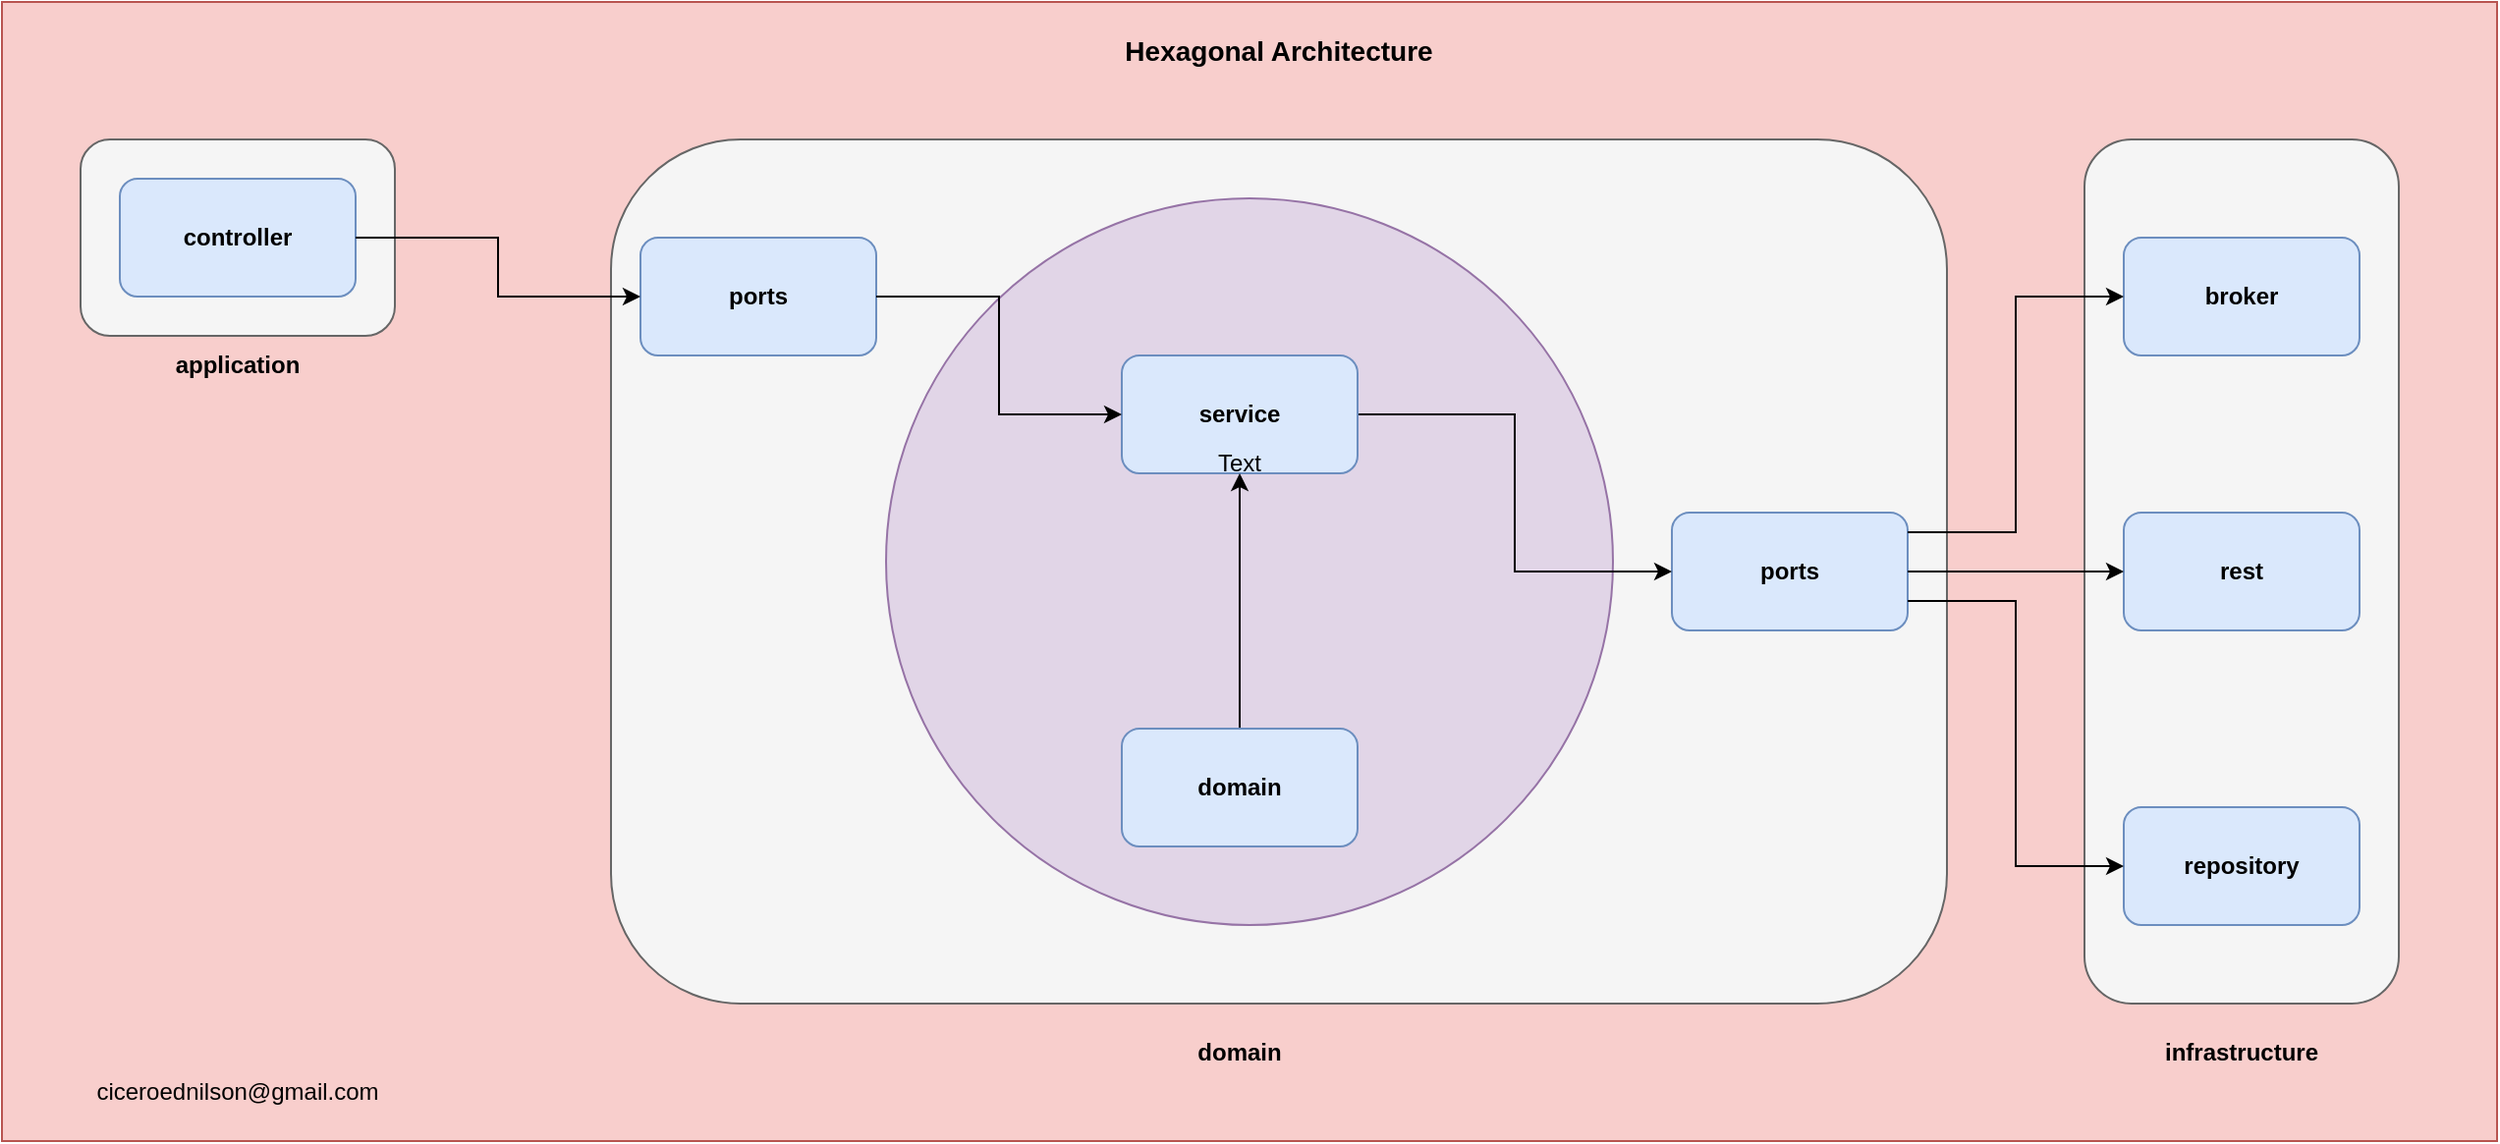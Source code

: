 <mxfile version="24.8.4">
  <diagram name="Page-1" id="hhjTZ562ztWlgRHuaLM0">
    <mxGraphModel dx="2212" dy="780" grid="1" gridSize="10" guides="1" tooltips="1" connect="1" arrows="1" fold="1" page="1" pageScale="1" pageWidth="850" pageHeight="1100" math="0" shadow="0">
      <root>
        <mxCell id="0" />
        <mxCell id="1" parent="0" />
        <mxCell id="e7YwpCGllWk7aECOOo9c-38" value="" style="rounded=0;whiteSpace=wrap;html=1;fillColor=#f8cecc;strokeColor=#b85450;" vertex="1" parent="1">
          <mxGeometry x="-20" y="50" width="1270" height="580" as="geometry" />
        </mxCell>
        <mxCell id="e7YwpCGllWk7aECOOo9c-7" value="" style="rounded=1;whiteSpace=wrap;html=1;fillColor=#f5f5f5;fontColor=#333333;strokeColor=#666666;" vertex="1" parent="1">
          <mxGeometry x="20" y="120" width="160" height="100" as="geometry" />
        </mxCell>
        <mxCell id="e7YwpCGllWk7aECOOo9c-2" value="&lt;b&gt;controller&lt;/b&gt;" style="rounded=1;whiteSpace=wrap;html=1;fillColor=#dae8fc;strokeColor=#6c8ebf;" vertex="1" parent="1">
          <mxGeometry x="40" y="140" width="120" height="60" as="geometry" />
        </mxCell>
        <mxCell id="e7YwpCGllWk7aECOOo9c-3" value="domain" style="text;html=1;align=center;verticalAlign=middle;whiteSpace=wrap;rounded=0;fontStyle=1" vertex="1" parent="1">
          <mxGeometry x="580" y="570" width="60" height="30" as="geometry" />
        </mxCell>
        <mxCell id="e7YwpCGllWk7aECOOo9c-4" value="application" style="text;html=1;align=center;verticalAlign=middle;whiteSpace=wrap;rounded=0;fontStyle=1" vertex="1" parent="1">
          <mxGeometry x="70" y="220" width="60" height="30" as="geometry" />
        </mxCell>
        <mxCell id="e7YwpCGllWk7aECOOo9c-8" value="" style="rounded=1;whiteSpace=wrap;html=1;fillColor=#f5f5f5;fontColor=#333333;strokeColor=#666666;" vertex="1" parent="1">
          <mxGeometry x="290" y="120" width="680" height="440" as="geometry" />
        </mxCell>
        <mxCell id="e7YwpCGllWk7aECOOo9c-5" value="&lt;b&gt;ports&lt;/b&gt;" style="rounded=1;whiteSpace=wrap;html=1;fillColor=#dae8fc;strokeColor=#6c8ebf;" vertex="1" parent="1">
          <mxGeometry x="305" y="170" width="120" height="60" as="geometry" />
        </mxCell>
        <mxCell id="e7YwpCGllWk7aECOOo9c-9" value="&lt;b&gt;ports&lt;/b&gt;" style="rounded=1;whiteSpace=wrap;html=1;fillColor=#dae8fc;strokeColor=#6c8ebf;" vertex="1" parent="1">
          <mxGeometry x="830" y="310" width="120" height="60" as="geometry" />
        </mxCell>
        <mxCell id="e7YwpCGllWk7aECOOo9c-1" value="" style="ellipse;whiteSpace=wrap;html=1;aspect=fixed;fillColor=#e1d5e7;strokeColor=#9673a6;" vertex="1" parent="1">
          <mxGeometry x="430" y="150" width="370" height="370" as="geometry" />
        </mxCell>
        <mxCell id="e7YwpCGllWk7aECOOo9c-15" style="edgeStyle=orthogonalEdgeStyle;rounded=0;orthogonalLoop=1;jettySize=auto;html=1;entryX=0;entryY=0.5;entryDx=0;entryDy=0;" edge="1" parent="1" source="e7YwpCGllWk7aECOOo9c-10" target="e7YwpCGllWk7aECOOo9c-9">
          <mxGeometry relative="1" as="geometry" />
        </mxCell>
        <mxCell id="e7YwpCGllWk7aECOOo9c-10" value="&lt;b&gt;service&lt;/b&gt;" style="rounded=1;whiteSpace=wrap;html=1;fillColor=#dae8fc;strokeColor=#6c8ebf;" vertex="1" parent="1">
          <mxGeometry x="550" y="230" width="120" height="60" as="geometry" />
        </mxCell>
        <mxCell id="e7YwpCGllWk7aECOOo9c-12" style="edgeStyle=orthogonalEdgeStyle;rounded=0;orthogonalLoop=1;jettySize=auto;html=1;" edge="1" parent="1" source="e7YwpCGllWk7aECOOo9c-11" target="e7YwpCGllWk7aECOOo9c-10">
          <mxGeometry relative="1" as="geometry" />
        </mxCell>
        <mxCell id="e7YwpCGllWk7aECOOo9c-11" value="&lt;b&gt;domain&lt;/b&gt;" style="rounded=1;whiteSpace=wrap;html=1;fillColor=#dae8fc;strokeColor=#6c8ebf;" vertex="1" parent="1">
          <mxGeometry x="550" y="420" width="120" height="60" as="geometry" />
        </mxCell>
        <mxCell id="e7YwpCGllWk7aECOOo9c-16" value="" style="rounded=1;whiteSpace=wrap;html=1;fillColor=#f5f5f5;fontColor=#333333;strokeColor=#666666;" vertex="1" parent="1">
          <mxGeometry x="1040" y="120" width="160" height="440" as="geometry" />
        </mxCell>
        <mxCell id="e7YwpCGllWk7aECOOo9c-14" style="edgeStyle=orthogonalEdgeStyle;rounded=0;orthogonalLoop=1;jettySize=auto;html=1;" edge="1" parent="1" source="e7YwpCGllWk7aECOOo9c-5" target="e7YwpCGllWk7aECOOo9c-10">
          <mxGeometry relative="1" as="geometry" />
        </mxCell>
        <mxCell id="e7YwpCGllWk7aECOOo9c-17" value="&lt;b&gt;repository&lt;/b&gt;" style="rounded=1;whiteSpace=wrap;html=1;fillColor=#dae8fc;strokeColor=#6c8ebf;" vertex="1" parent="1">
          <mxGeometry x="1060" y="460" width="120" height="60" as="geometry" />
        </mxCell>
        <mxCell id="e7YwpCGllWk7aECOOo9c-19" value="&lt;b&gt;rest&lt;/b&gt;" style="rounded=1;whiteSpace=wrap;html=1;fillColor=#dae8fc;strokeColor=#6c8ebf;" vertex="1" parent="1">
          <mxGeometry x="1060" y="310" width="120" height="60" as="geometry" />
        </mxCell>
        <mxCell id="e7YwpCGllWk7aECOOo9c-21" value="&lt;b&gt;broker&lt;/b&gt;" style="rounded=1;whiteSpace=wrap;html=1;fillColor=#dae8fc;strokeColor=#6c8ebf;" vertex="1" parent="1">
          <mxGeometry x="1060" y="170" width="120" height="60" as="geometry" />
        </mxCell>
        <mxCell id="e7YwpCGllWk7aECOOo9c-32" style="edgeStyle=orthogonalEdgeStyle;rounded=0;orthogonalLoop=1;jettySize=auto;html=1;entryX=0;entryY=0.5;entryDx=0;entryDy=0;" edge="1" parent="1" source="e7YwpCGllWk7aECOOo9c-9" target="e7YwpCGllWk7aECOOo9c-21">
          <mxGeometry relative="1" as="geometry">
            <Array as="points">
              <mxPoint x="1005" y="320" />
              <mxPoint x="1005" y="200" />
            </Array>
          </mxGeometry>
        </mxCell>
        <mxCell id="e7YwpCGllWk7aECOOo9c-33" style="edgeStyle=orthogonalEdgeStyle;rounded=0;orthogonalLoop=1;jettySize=auto;html=1;exitX=1;exitY=0.75;exitDx=0;exitDy=0;entryX=0;entryY=0.5;entryDx=0;entryDy=0;" edge="1" parent="1" source="e7YwpCGllWk7aECOOo9c-9" target="e7YwpCGllWk7aECOOo9c-17">
          <mxGeometry relative="1" as="geometry" />
        </mxCell>
        <mxCell id="e7YwpCGllWk7aECOOo9c-36" style="edgeStyle=orthogonalEdgeStyle;rounded=0;orthogonalLoop=1;jettySize=auto;html=1;" edge="1" parent="1" source="e7YwpCGllWk7aECOOo9c-9" target="e7YwpCGllWk7aECOOo9c-19">
          <mxGeometry relative="1" as="geometry" />
        </mxCell>
        <mxCell id="e7YwpCGllWk7aECOOo9c-37" value="infrastructure" style="text;html=1;align=center;verticalAlign=middle;whiteSpace=wrap;rounded=0;fontStyle=1" vertex="1" parent="1">
          <mxGeometry x="1090" y="570" width="60" height="30" as="geometry" />
        </mxCell>
        <mxCell id="e7YwpCGllWk7aECOOo9c-13" style="edgeStyle=orthogonalEdgeStyle;rounded=0;orthogonalLoop=1;jettySize=auto;html=1;entryX=0;entryY=0.5;entryDx=0;entryDy=0;" edge="1" parent="1" source="e7YwpCGllWk7aECOOo9c-2" target="e7YwpCGllWk7aECOOo9c-5">
          <mxGeometry relative="1" as="geometry" />
        </mxCell>
        <mxCell id="e7YwpCGllWk7aECOOo9c-40" value="Text" style="text;html=1;align=center;verticalAlign=middle;whiteSpace=wrap;rounded=0;" vertex="1" parent="1">
          <mxGeometry x="580" y="270" width="60" height="30" as="geometry" />
        </mxCell>
        <mxCell id="e7YwpCGllWk7aECOOo9c-41" value="ciceroednilson@gmail.com" style="text;html=1;align=center;verticalAlign=middle;whiteSpace=wrap;rounded=0;" vertex="1" parent="1">
          <mxGeometry x="70" y="590" width="60" height="30" as="geometry" />
        </mxCell>
        <mxCell id="e7YwpCGllWk7aECOOo9c-42" value="Hexagonal Architecture" style="text;html=1;align=center;verticalAlign=middle;whiteSpace=wrap;rounded=0;fontSize=14;fontStyle=1" vertex="1" parent="1">
          <mxGeometry x="550" y="60" width="160" height="30" as="geometry" />
        </mxCell>
      </root>
    </mxGraphModel>
  </diagram>
</mxfile>
